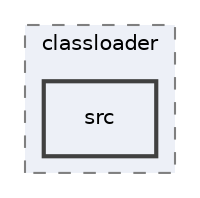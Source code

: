 digraph "src"
{
 // INTERACTIVE_SVG=YES
 // LATEX_PDF_SIZE
  edge [fontname="Helvetica",fontsize="10",labelfontname="Helvetica",labelfontsize="10"];
  node [fontname="Helvetica",fontsize="10",shape=record];
  compound=true
  subgraph clusterdir_f9be796ac29a8a491d5d247acb51b67e {
    graph [ bgcolor="#edf0f7", pencolor="grey50", style="filled,dashed,", label="classloader", fontname="Helvetica", fontsize="10", URL="dir_f9be796ac29a8a491d5d247acb51b67e.html"]
  dir_6a8661490c092bcb1da729aef3ad5089 [shape=box, label="src", style="filled,bold,", fillcolor="#edf0f7", color="grey25", URL="dir_6a8661490c092bcb1da729aef3ad5089.html"];
  }
}
